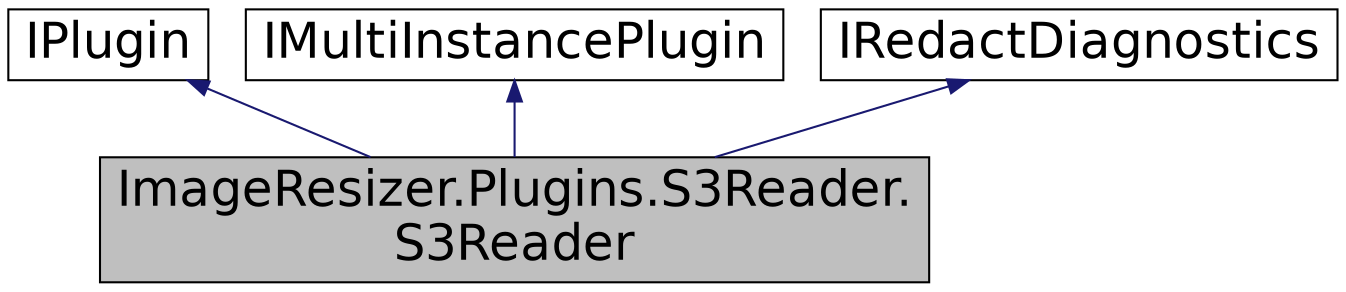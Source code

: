 digraph "ImageResizer.Plugins.S3Reader.S3Reader"
{
  edge [fontname="Helvetica",fontsize="24",labelfontname="Helvetica",labelfontsize="24"];
  node [fontname="Helvetica",fontsize="24",shape=record];
  Node1 [label="ImageResizer.Plugins.S3Reader.\lS3Reader",height=0.2,width=0.4,color="black", fillcolor="grey75", style="filled" fontcolor="black"];
  Node2 -> Node1 [dir="back",color="midnightblue",fontsize="24",style="solid",fontname="Helvetica"];
  Node2 [label="IPlugin",height=0.2,width=0.4,color="black", fillcolor="white", style="filled",URL="$interface_image_resizer_1_1_plugins_1_1_i_plugin.html",tooltip="All plugins must implement this. Enables web.config addition and removal. "];
  Node3 -> Node1 [dir="back",color="midnightblue",fontsize="24",style="solid",fontname="Helvetica"];
  Node3 [label="IMultiInstancePlugin",height=0.2,width=0.4,color="black", fillcolor="white", style="filled",URL="$interface_image_resizer_1_1_plugins_1_1_i_multi_instance_plugin.html",tooltip="Tag your plugin with this interface if it supports having multiple instances registered at once ..."];
  Node4 -> Node1 [dir="back",color="midnightblue",fontsize="24",style="solid",fontname="Helvetica"];
  Node4 [label="IRedactDiagnostics",height=0.2,width=0.4,color="black", fillcolor="white", style="filled",URL="$interface_image_resizer_1_1_plugins_1_1_i_redact_diagnostics.html",tooltip="Permits plugins to redact data from the diagnostics page, like passwords "];
}
